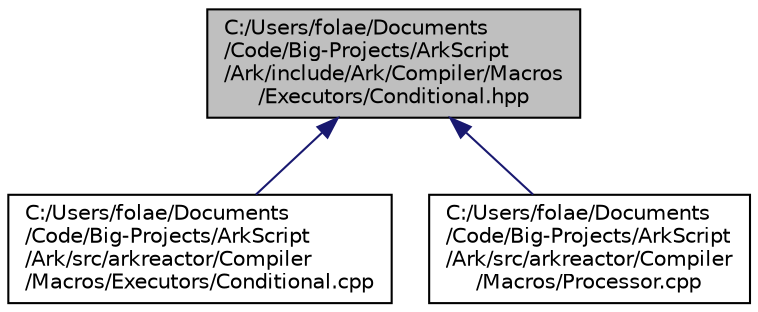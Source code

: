 digraph "C:/Users/folae/Documents/Code/Big-Projects/ArkScript/Ark/include/Ark/Compiler/Macros/Executors/Conditional.hpp"
{
 // INTERACTIVE_SVG=YES
 // LATEX_PDF_SIZE
  edge [fontname="Helvetica",fontsize="10",labelfontname="Helvetica",labelfontsize="10"];
  node [fontname="Helvetica",fontsize="10",shape=record];
  Node1 [label="C:/Users/folae/Documents\l/Code/Big-Projects/ArkScript\l/Ark/include/Ark/Compiler/Macros\l/Executors/Conditional.hpp",height=0.2,width=0.4,color="black", fillcolor="grey75", style="filled", fontcolor="black",tooltip="Executor for Conditional Macros."];
  Node1 -> Node2 [dir="back",color="midnightblue",fontsize="10",style="solid",fontname="Helvetica"];
  Node2 [label="C:/Users/folae/Documents\l/Code/Big-Projects/ArkScript\l/Ark/src/arkreactor/Compiler\l/Macros/Executors/Conditional.cpp",height=0.2,width=0.4,color="black", fillcolor="white", style="filled",URL="$de/d04/Conditional_8cpp.html",tooltip=" "];
  Node1 -> Node3 [dir="back",color="midnightblue",fontsize="10",style="solid",fontname="Helvetica"];
  Node3 [label="C:/Users/folae/Documents\l/Code/Big-Projects/ArkScript\l/Ark/src/arkreactor/Compiler\l/Macros/Processor.cpp",height=0.2,width=0.4,color="black", fillcolor="white", style="filled",URL="$d6/d69/Processor_8cpp.html",tooltip=" "];
}
